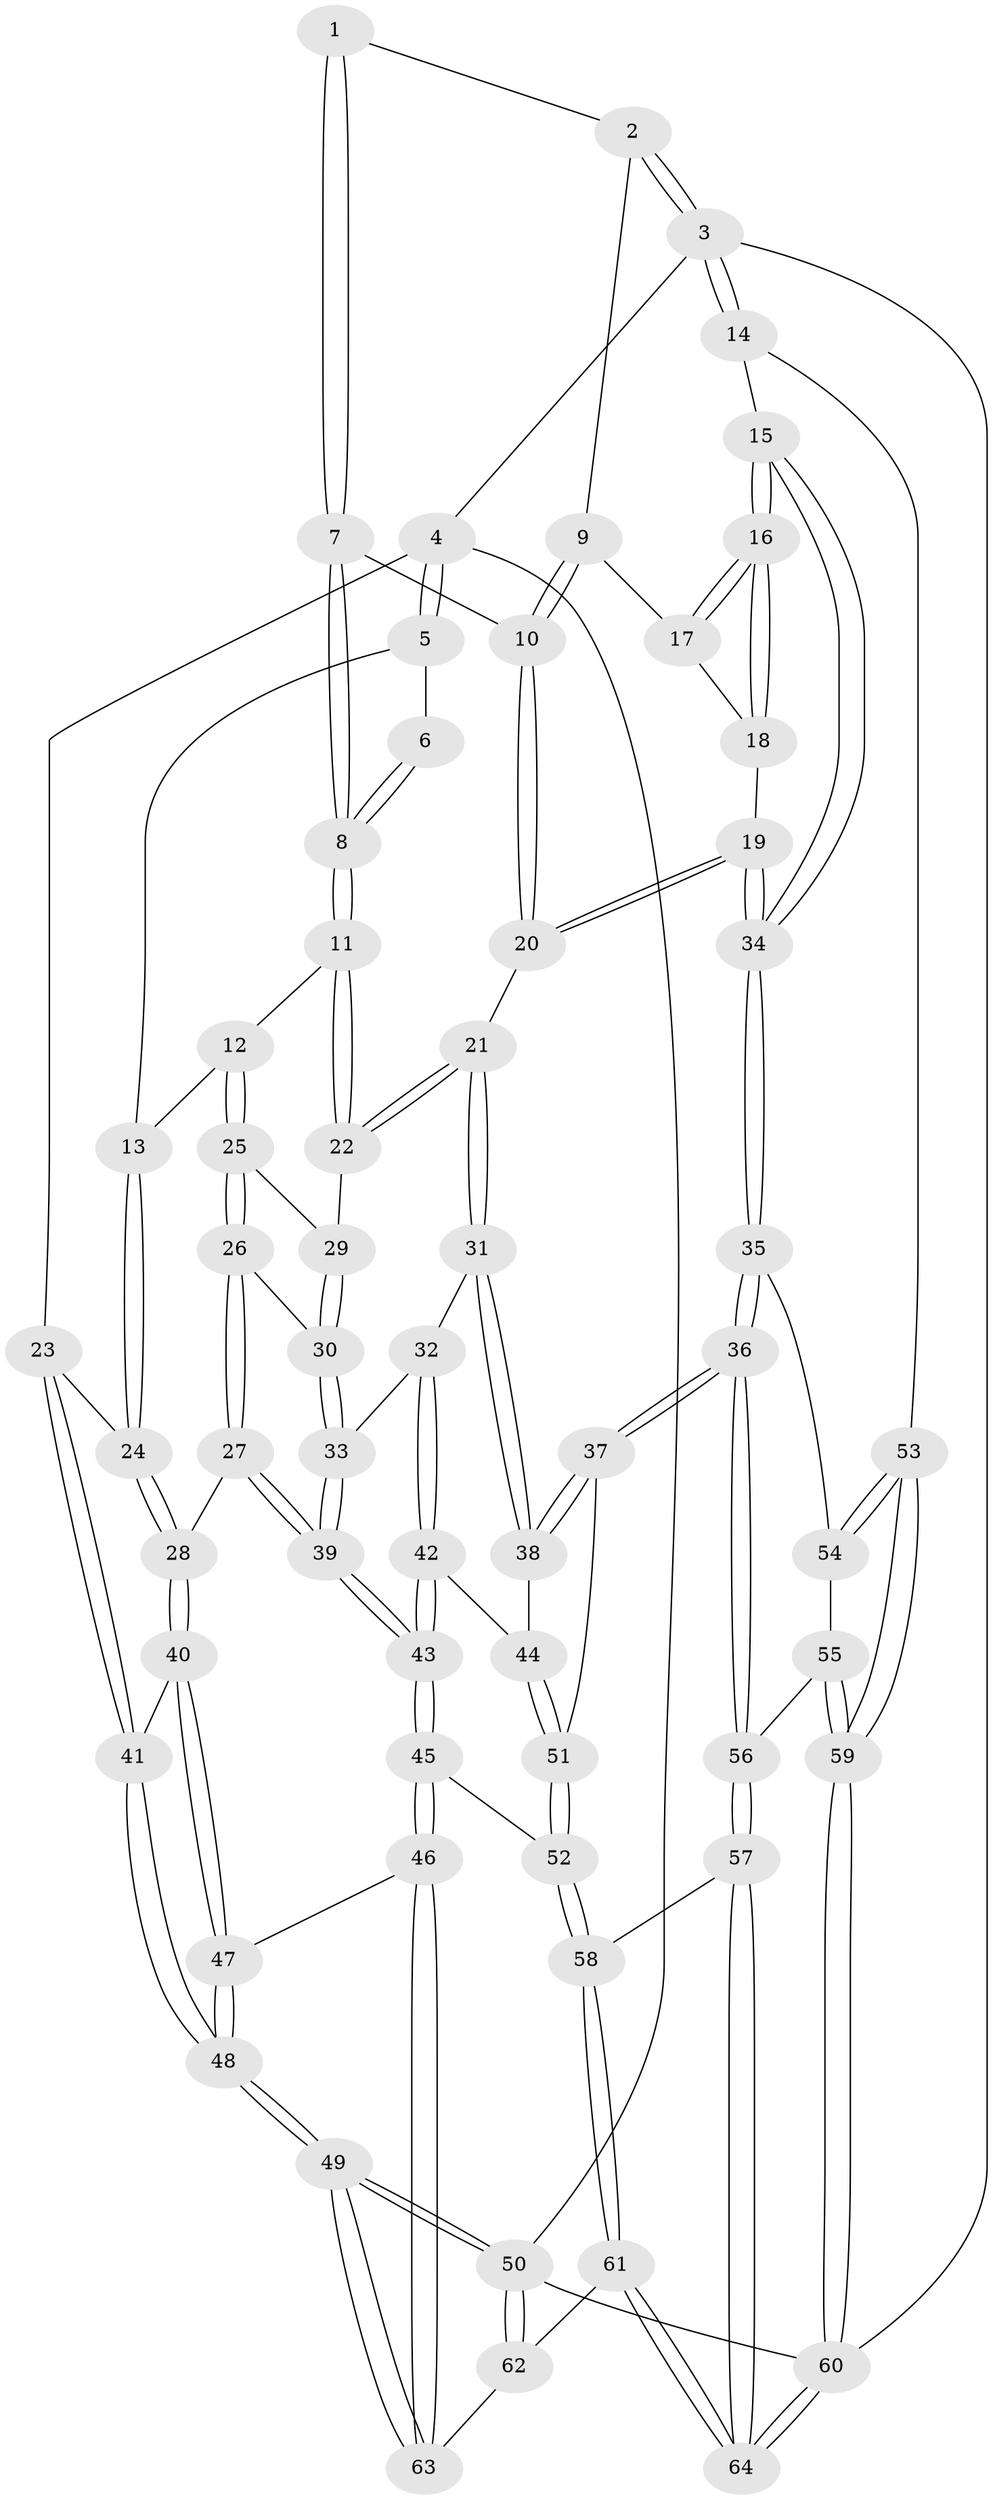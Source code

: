 // Generated by graph-tools (version 1.1) at 2025/51/03/09/25 03:51:02]
// undirected, 64 vertices, 157 edges
graph export_dot {
graph [start="1"]
  node [color=gray90,style=filled];
  1 [pos="+0.33985897732562736+0"];
  2 [pos="+0.8197163997368845+0"];
  3 [pos="+1+0"];
  4 [pos="+0+0"];
  5 [pos="+0.2848303356809039+0"];
  6 [pos="+0.32858993538944387+0"];
  7 [pos="+0.5646163586324281+0.10775765746840402"];
  8 [pos="+0.4341006002036588+0.17103866615588922"];
  9 [pos="+0.8061511235368518+0"];
  10 [pos="+0.6346148043657177+0.11613064743094907"];
  11 [pos="+0.42319588790000057+0.20201473537365852"];
  12 [pos="+0.2247056089588474+0.21120628286137744"];
  13 [pos="+0.21276424647804937+0.2035345724949907"];
  14 [pos="+1+0.3790119226566931"];
  15 [pos="+1+0.37217606093717803"];
  16 [pos="+1+0.33926032427775243"];
  17 [pos="+0.8137349971613208+0"];
  18 [pos="+0.7907079977113464+0.3275447355785994"];
  19 [pos="+0.776400161708441+0.33051886107152856"];
  20 [pos="+0.6822540513755403+0.3183357233734897"];
  21 [pos="+0.6325741987876539+0.3435030639159988"];
  22 [pos="+0.45577612694354136+0.26150422243217925"];
  23 [pos="+0+0.20356626806963826"];
  24 [pos="+0.14729984026879941+0.2194428586511289"];
  25 [pos="+0.24460148377316807+0.26287035997764274"];
  26 [pos="+0.2682426664727647+0.40387645174159753"];
  27 [pos="+0.17035085618756282+0.4750006331342434"];
  28 [pos="+0.1500606915108907+0.46993034698643943"];
  29 [pos="+0.39475613492044653+0.3423931202174556"];
  30 [pos="+0.3668158972115917+0.427109589031204"];
  31 [pos="+0.5849832990272715+0.4303263851110506"];
  32 [pos="+0.4454671239787589+0.4788774579913867"];
  33 [pos="+0.3710800719958441+0.4328771607949296"];
  34 [pos="+0.7605198730366468+0.6213335159343897"];
  35 [pos="+0.7525162169716122+0.6393017443405512"];
  36 [pos="+0.6983781619477616+0.6889505159788808"];
  37 [pos="+0.6493810790866604+0.643629902232987"];
  38 [pos="+0.6347355732086415+0.6290894341129891"];
  39 [pos="+0.257494479529001+0.6238887695604864"];
  40 [pos="+0.0109599137156064+0.4818341511791731"];
  41 [pos="+0+0.44579577549068755"];
  42 [pos="+0.4312035533706804+0.5855572226648595"];
  43 [pos="+0.2786186968256108+0.7107970503810607"];
  44 [pos="+0.524074508142738+0.6272738827175858"];
  45 [pos="+0.2724613662995743+0.7363680980352102"];
  46 [pos="+0.2120514758242943+0.769746341096732"];
  47 [pos="+0.18685596611369804+0.7600505736417958"];
  48 [pos="+0+0.7043192531876904"];
  49 [pos="+0+1"];
  50 [pos="+0+1"];
  51 [pos="+0.4673747161639981+0.7258225634152401"];
  52 [pos="+0.4076883474544602+0.8105019858434412"];
  53 [pos="+1+0.6298766008226259"];
  54 [pos="+0.9499828933703973+0.6473212682490044"];
  55 [pos="+0.7943465684458045+0.7895840673222114"];
  56 [pos="+0.700508890317133+0.784193620402802"];
  57 [pos="+0.6880628307979099+0.808062800488709"];
  58 [pos="+0.4944832874188386+0.8861380943596793"];
  59 [pos="+1+0.8581450366201773"];
  60 [pos="+1+1"];
  61 [pos="+0.4358576720329733+1"];
  62 [pos="+0.27260066048546433+1"];
  63 [pos="+0.18799302416699365+0.8501624501810493"];
  64 [pos="+0.9457802457701934+1"];
  1 -- 2;
  1 -- 7;
  1 -- 7;
  2 -- 3;
  2 -- 3;
  2 -- 9;
  3 -- 4;
  3 -- 14;
  3 -- 14;
  3 -- 60;
  4 -- 5;
  4 -- 5;
  4 -- 23;
  4 -- 50;
  5 -- 6;
  5 -- 13;
  6 -- 8;
  6 -- 8;
  7 -- 8;
  7 -- 8;
  7 -- 10;
  8 -- 11;
  8 -- 11;
  9 -- 10;
  9 -- 10;
  9 -- 17;
  10 -- 20;
  10 -- 20;
  11 -- 12;
  11 -- 22;
  11 -- 22;
  12 -- 13;
  12 -- 25;
  12 -- 25;
  13 -- 24;
  13 -- 24;
  14 -- 15;
  14 -- 53;
  15 -- 16;
  15 -- 16;
  15 -- 34;
  15 -- 34;
  16 -- 17;
  16 -- 17;
  16 -- 18;
  16 -- 18;
  17 -- 18;
  18 -- 19;
  19 -- 20;
  19 -- 20;
  19 -- 34;
  19 -- 34;
  20 -- 21;
  21 -- 22;
  21 -- 22;
  21 -- 31;
  21 -- 31;
  22 -- 29;
  23 -- 24;
  23 -- 41;
  23 -- 41;
  24 -- 28;
  24 -- 28;
  25 -- 26;
  25 -- 26;
  25 -- 29;
  26 -- 27;
  26 -- 27;
  26 -- 30;
  27 -- 28;
  27 -- 39;
  27 -- 39;
  28 -- 40;
  28 -- 40;
  29 -- 30;
  29 -- 30;
  30 -- 33;
  30 -- 33;
  31 -- 32;
  31 -- 38;
  31 -- 38;
  32 -- 33;
  32 -- 42;
  32 -- 42;
  33 -- 39;
  33 -- 39;
  34 -- 35;
  34 -- 35;
  35 -- 36;
  35 -- 36;
  35 -- 54;
  36 -- 37;
  36 -- 37;
  36 -- 56;
  36 -- 56;
  37 -- 38;
  37 -- 38;
  37 -- 51;
  38 -- 44;
  39 -- 43;
  39 -- 43;
  40 -- 41;
  40 -- 47;
  40 -- 47;
  41 -- 48;
  41 -- 48;
  42 -- 43;
  42 -- 43;
  42 -- 44;
  43 -- 45;
  43 -- 45;
  44 -- 51;
  44 -- 51;
  45 -- 46;
  45 -- 46;
  45 -- 52;
  46 -- 47;
  46 -- 63;
  46 -- 63;
  47 -- 48;
  47 -- 48;
  48 -- 49;
  48 -- 49;
  49 -- 50;
  49 -- 50;
  49 -- 63;
  49 -- 63;
  50 -- 62;
  50 -- 62;
  50 -- 60;
  51 -- 52;
  51 -- 52;
  52 -- 58;
  52 -- 58;
  53 -- 54;
  53 -- 54;
  53 -- 59;
  53 -- 59;
  54 -- 55;
  55 -- 56;
  55 -- 59;
  55 -- 59;
  56 -- 57;
  56 -- 57;
  57 -- 58;
  57 -- 64;
  57 -- 64;
  58 -- 61;
  58 -- 61;
  59 -- 60;
  59 -- 60;
  60 -- 64;
  60 -- 64;
  61 -- 62;
  61 -- 64;
  61 -- 64;
  62 -- 63;
}
